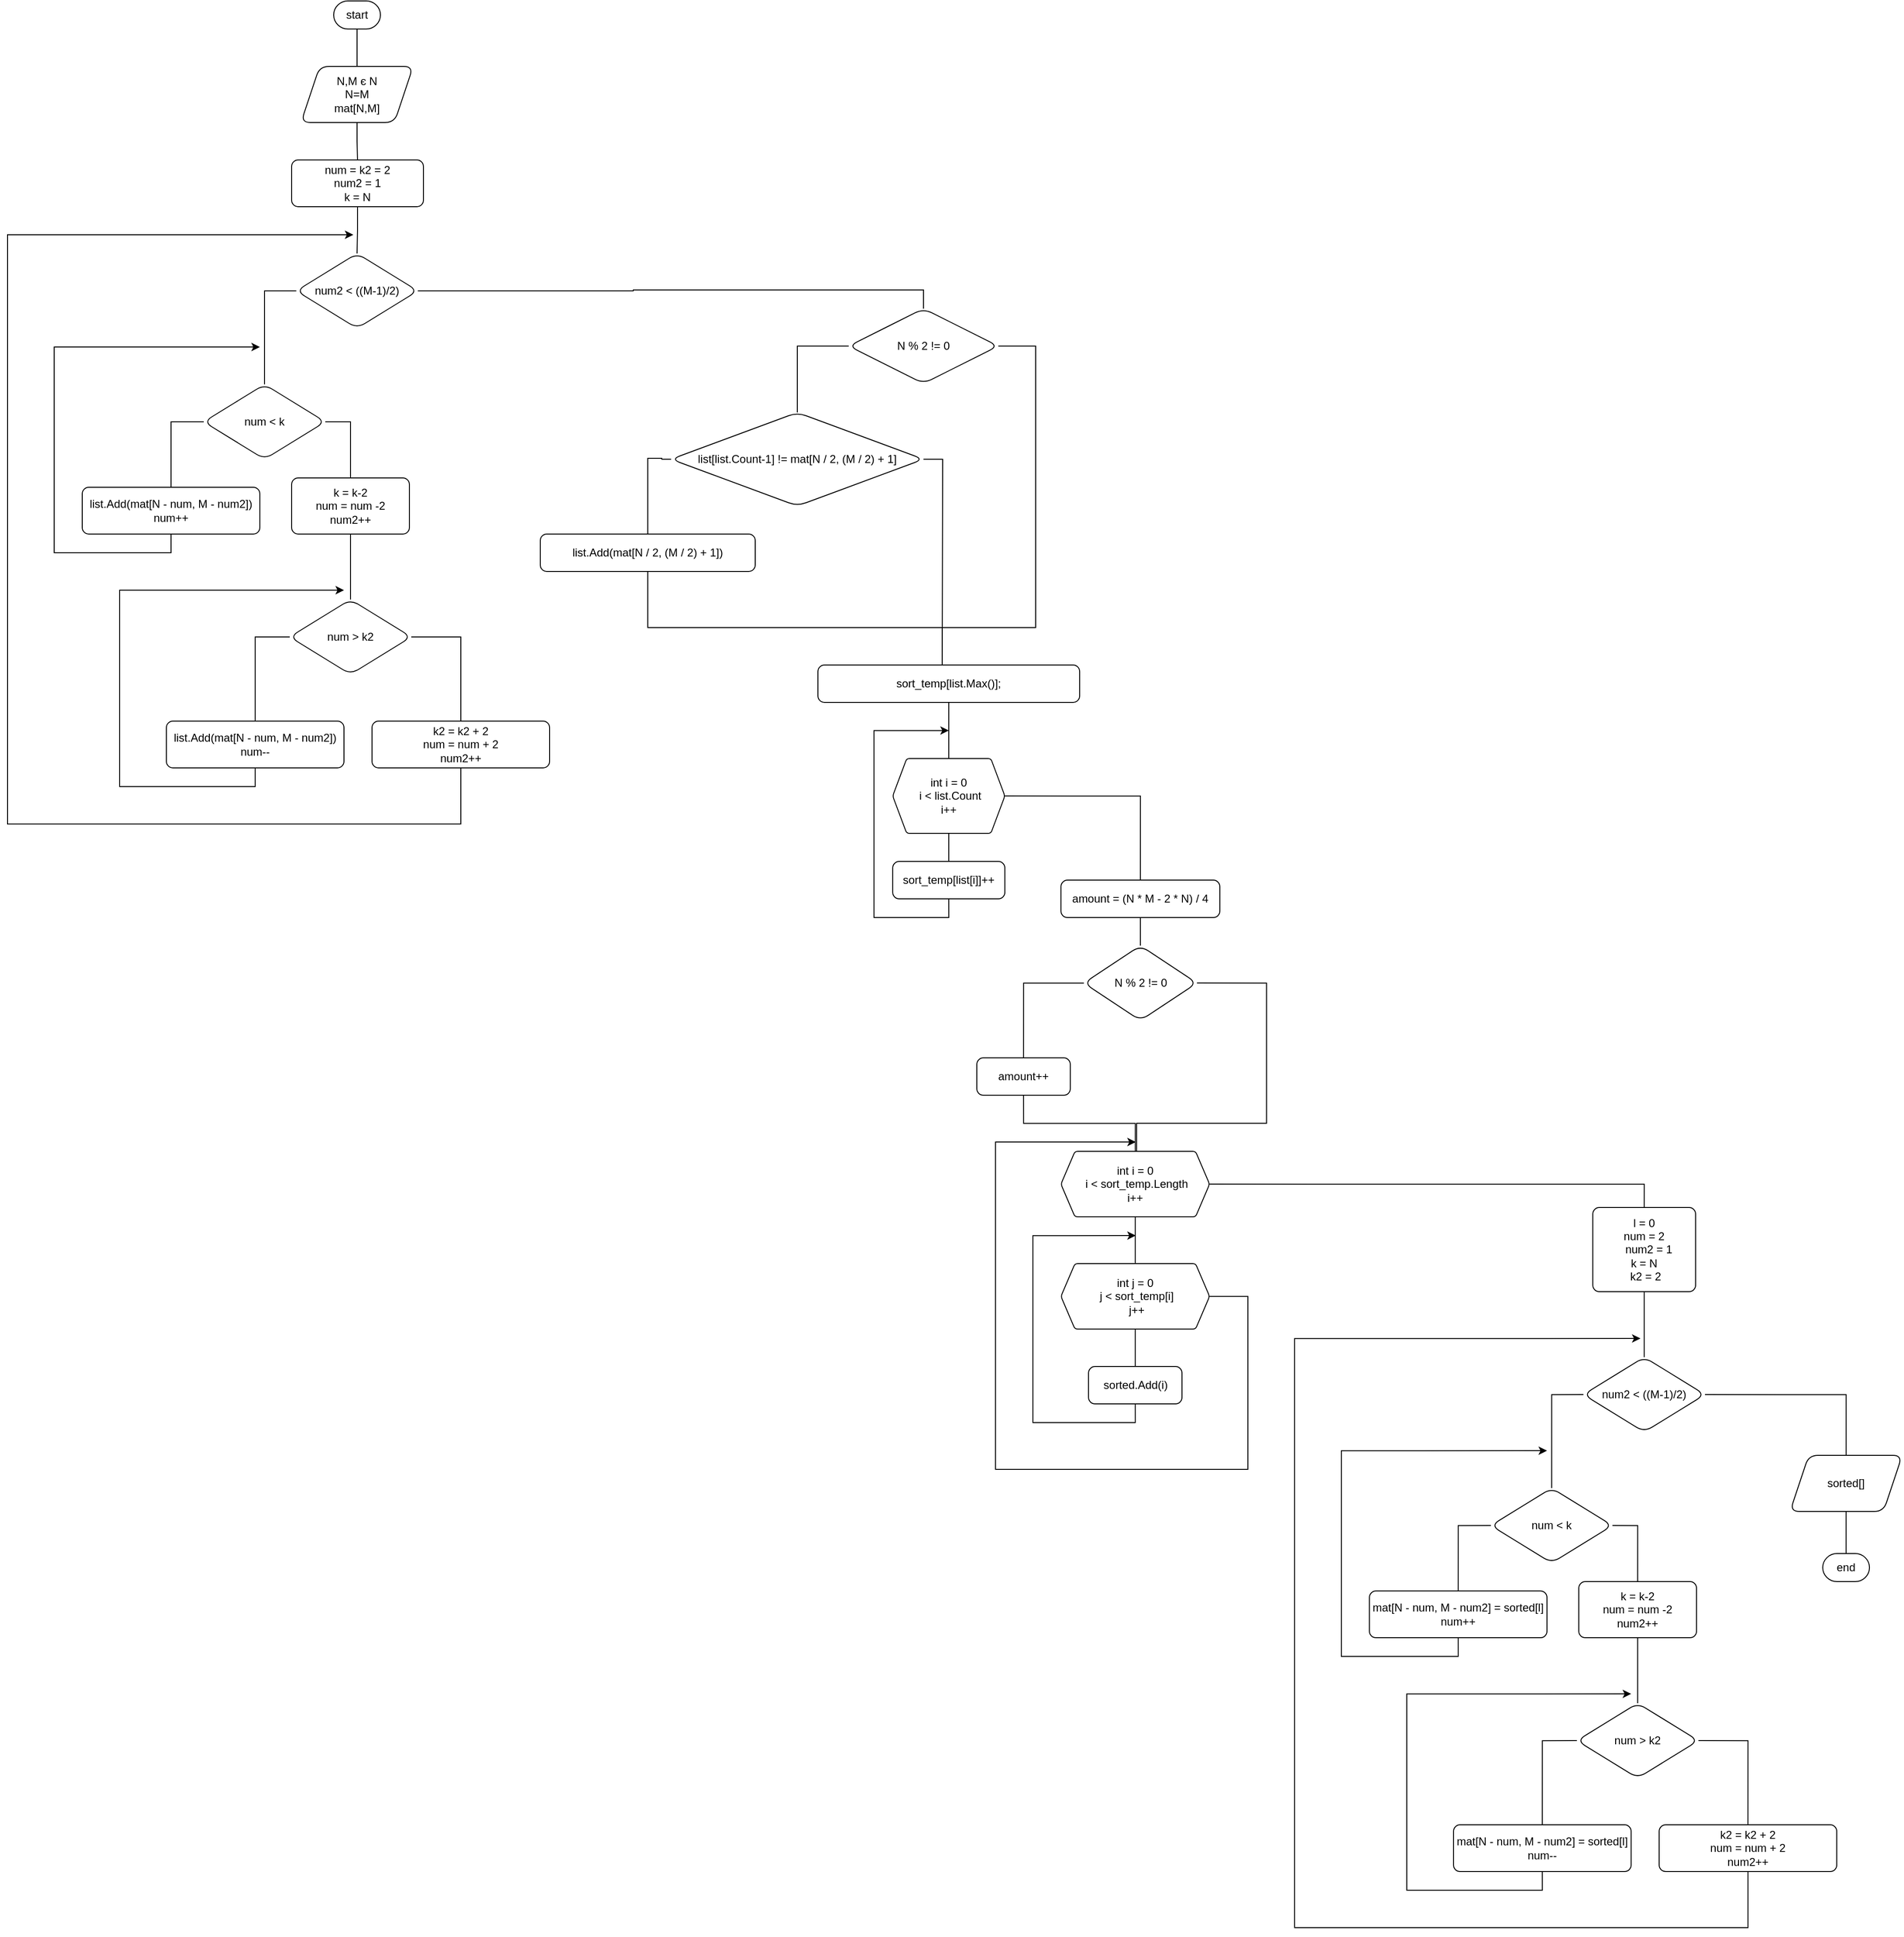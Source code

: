 <mxfile version="15.1.3" type="device"><diagram id="aZUU9N-KMdvWxtUqnVp4" name="Страница 1"><mxGraphModel dx="1673" dy="979" grid="1" gridSize="10" guides="1" tooltips="1" connect="1" arrows="1" fold="1" page="1" pageScale="1" pageWidth="827" pageHeight="1169" math="0" shadow="0"><root><mxCell id="0"/><mxCell id="1" parent="0"/><mxCell id="7MpuofHsv0rM2p-kLiPe-3" style="edgeStyle=orthogonalEdgeStyle;rounded=0;orthogonalLoop=1;jettySize=auto;html=1;exitX=0.5;exitY=1;exitDx=0;exitDy=0;exitPerimeter=0;entryX=0.5;entryY=0;entryDx=0;entryDy=0;endArrow=none;endFill=0;" parent="1" source="7MpuofHsv0rM2p-kLiPe-1" target="7MpuofHsv0rM2p-kLiPe-2" edge="1"><mxGeometry relative="1" as="geometry"/></mxCell><mxCell id="7MpuofHsv0rM2p-kLiPe-1" value="start" style="strokeWidth=1;html=1;shape=mxgraph.flowchart.terminator;whiteSpace=wrap;" parent="1" vertex="1"><mxGeometry x="389" y="150" width="50" height="30" as="geometry"/></mxCell><mxCell id="7MpuofHsv0rM2p-kLiPe-18" style="edgeStyle=orthogonalEdgeStyle;rounded=0;orthogonalLoop=1;jettySize=auto;html=1;exitX=0.5;exitY=1;exitDx=0;exitDy=0;entryX=0.5;entryY=0;entryDx=0;entryDy=0;endArrow=none;endFill=0;" parent="1" source="7MpuofHsv0rM2p-kLiPe-2" target="7MpuofHsv0rM2p-kLiPe-4" edge="1"><mxGeometry relative="1" as="geometry"/></mxCell><mxCell id="7MpuofHsv0rM2p-kLiPe-2" value="N,M є N&lt;br&gt;N=M&lt;br&gt;mat[N,M]" style="shape=parallelogram;perimeter=parallelogramPerimeter;whiteSpace=wrap;html=1;fixedSize=1;strokeWidth=1;rounded=1;" parent="1" vertex="1"><mxGeometry x="354" y="220" width="120" height="60" as="geometry"/></mxCell><mxCell id="7MpuofHsv0rM2p-kLiPe-19" style="edgeStyle=orthogonalEdgeStyle;rounded=0;orthogonalLoop=1;jettySize=auto;html=1;exitX=0.5;exitY=1;exitDx=0;exitDy=0;entryX=0.5;entryY=0;entryDx=0;entryDy=0;endArrow=none;endFill=0;" parent="1" source="7MpuofHsv0rM2p-kLiPe-4" target="7MpuofHsv0rM2p-kLiPe-5" edge="1"><mxGeometry relative="1" as="geometry"/></mxCell><mxCell id="7MpuofHsv0rM2p-kLiPe-4" value="num = k2 = 2&lt;br&gt;num2 = 1&lt;br&gt;k = N" style="rounded=1;whiteSpace=wrap;html=1;absoluteArcSize=1;arcSize=14;strokeWidth=1;" parent="1" vertex="1"><mxGeometry x="344" y="320" width="141" height="50" as="geometry"/></mxCell><mxCell id="7MpuofHsv0rM2p-kLiPe-8" style="edgeStyle=orthogonalEdgeStyle;rounded=0;orthogonalLoop=1;jettySize=auto;html=1;exitX=0;exitY=0.5;exitDx=0;exitDy=0;entryX=0.5;entryY=0;entryDx=0;entryDy=0;endArrow=none;endFill=0;" parent="1" source="7MpuofHsv0rM2p-kLiPe-5" target="7MpuofHsv0rM2p-kLiPe-6" edge="1"><mxGeometry relative="1" as="geometry"/></mxCell><mxCell id="7MpuofHsv0rM2p-kLiPe-24" style="edgeStyle=orthogonalEdgeStyle;rounded=0;orthogonalLoop=1;jettySize=auto;html=1;exitX=1;exitY=0.5;exitDx=0;exitDy=0;entryX=0.5;entryY=0;entryDx=0;entryDy=0;endArrow=none;endFill=0;" parent="1" source="7MpuofHsv0rM2p-kLiPe-5" target="7MpuofHsv0rM2p-kLiPe-23" edge="1"><mxGeometry relative="1" as="geometry"/></mxCell><mxCell id="7MpuofHsv0rM2p-kLiPe-5" value="num2 &amp;lt; ((M-1)/2)" style="rhombus;whiteSpace=wrap;html=1;rounded=1;" parent="1" vertex="1"><mxGeometry x="349" y="420" width="130" height="80" as="geometry"/></mxCell><mxCell id="7MpuofHsv0rM2p-kLiPe-9" style="edgeStyle=orthogonalEdgeStyle;rounded=0;orthogonalLoop=1;jettySize=auto;html=1;exitX=1;exitY=0.5;exitDx=0;exitDy=0;entryX=0.5;entryY=0;entryDx=0;entryDy=0;endArrow=none;endFill=0;" parent="1" source="7MpuofHsv0rM2p-kLiPe-6" target="7MpuofHsv0rM2p-kLiPe-12" edge="1"><mxGeometry relative="1" as="geometry"/></mxCell><mxCell id="7MpuofHsv0rM2p-kLiPe-11" style="edgeStyle=orthogonalEdgeStyle;rounded=0;orthogonalLoop=1;jettySize=auto;html=1;exitX=0;exitY=0.5;exitDx=0;exitDy=0;entryX=0.5;entryY=0;entryDx=0;entryDy=0;endArrow=none;endFill=0;" parent="1" source="7MpuofHsv0rM2p-kLiPe-6" target="7MpuofHsv0rM2p-kLiPe-10" edge="1"><mxGeometry relative="1" as="geometry"/></mxCell><mxCell id="7MpuofHsv0rM2p-kLiPe-6" value="num &amp;lt; k" style="rhombus;whiteSpace=wrap;html=1;rounded=1;" parent="1" vertex="1"><mxGeometry x="250" y="560" width="130" height="80" as="geometry"/></mxCell><mxCell id="7MpuofHsv0rM2p-kLiPe-15" style="edgeStyle=orthogonalEdgeStyle;rounded=0;orthogonalLoop=1;jettySize=auto;html=1;exitX=0;exitY=0.5;exitDx=0;exitDy=0;entryX=0.5;entryY=0;entryDx=0;entryDy=0;endArrow=none;endFill=0;" parent="1" source="7MpuofHsv0rM2p-kLiPe-7" target="7MpuofHsv0rM2p-kLiPe-14" edge="1"><mxGeometry relative="1" as="geometry"/></mxCell><mxCell id="7MpuofHsv0rM2p-kLiPe-17" style="edgeStyle=orthogonalEdgeStyle;rounded=0;orthogonalLoop=1;jettySize=auto;html=1;exitX=1;exitY=0.5;exitDx=0;exitDy=0;entryX=0.5;entryY=0;entryDx=0;entryDy=0;endArrow=none;endFill=0;" parent="1" source="7MpuofHsv0rM2p-kLiPe-7" target="7MpuofHsv0rM2p-kLiPe-16" edge="1"><mxGeometry relative="1" as="geometry"/></mxCell><mxCell id="7MpuofHsv0rM2p-kLiPe-7" value="num &amp;gt; k2" style="rhombus;whiteSpace=wrap;html=1;rounded=1;" parent="1" vertex="1"><mxGeometry x="342" y="790" width="130" height="80" as="geometry"/></mxCell><mxCell id="7MpuofHsv0rM2p-kLiPe-20" style="edgeStyle=orthogonalEdgeStyle;rounded=0;orthogonalLoop=1;jettySize=auto;html=1;exitX=0.5;exitY=1;exitDx=0;exitDy=0;endArrow=classic;endFill=1;" parent="1" source="7MpuofHsv0rM2p-kLiPe-10" edge="1"><mxGeometry relative="1" as="geometry"><mxPoint x="310" y="520" as="targetPoint"/><Array as="points"><mxPoint x="215" y="740"/><mxPoint x="90" y="740"/><mxPoint x="90" y="520"/></Array></mxGeometry></mxCell><mxCell id="7MpuofHsv0rM2p-kLiPe-10" value="list.Add(mat[N - num, M - num2])&lt;br&gt;num++" style="rounded=1;whiteSpace=wrap;html=1;absoluteArcSize=1;arcSize=14;strokeWidth=1;" parent="1" vertex="1"><mxGeometry x="120" y="670" width="190" height="50" as="geometry"/></mxCell><mxCell id="7MpuofHsv0rM2p-kLiPe-13" style="edgeStyle=orthogonalEdgeStyle;rounded=0;orthogonalLoop=1;jettySize=auto;html=1;exitX=0.5;exitY=1;exitDx=0;exitDy=0;entryX=0.5;entryY=0;entryDx=0;entryDy=0;endArrow=none;endFill=0;" parent="1" source="7MpuofHsv0rM2p-kLiPe-12" target="7MpuofHsv0rM2p-kLiPe-7" edge="1"><mxGeometry relative="1" as="geometry"/></mxCell><mxCell id="7MpuofHsv0rM2p-kLiPe-12" value="k = k-2&lt;br&gt;num = num -2&lt;br&gt;num2++" style="rounded=1;whiteSpace=wrap;html=1;absoluteArcSize=1;arcSize=14;strokeWidth=1;" parent="1" vertex="1"><mxGeometry x="344" y="660" width="126" height="60" as="geometry"/></mxCell><mxCell id="7MpuofHsv0rM2p-kLiPe-21" style="edgeStyle=orthogonalEdgeStyle;rounded=0;orthogonalLoop=1;jettySize=auto;html=1;exitX=0.5;exitY=1;exitDx=0;exitDy=0;endArrow=classic;endFill=1;" parent="1" source="7MpuofHsv0rM2p-kLiPe-14" edge="1"><mxGeometry relative="1" as="geometry"><mxPoint x="400" y="780" as="targetPoint"/><Array as="points"><mxPoint x="305" y="990"/><mxPoint x="160" y="990"/><mxPoint x="160" y="780"/></Array></mxGeometry></mxCell><mxCell id="7MpuofHsv0rM2p-kLiPe-14" value="list.Add(mat[N - num, M - num2])&lt;br&gt;num--" style="rounded=1;whiteSpace=wrap;html=1;absoluteArcSize=1;arcSize=14;strokeWidth=1;" parent="1" vertex="1"><mxGeometry x="210" y="920" width="190" height="50" as="geometry"/></mxCell><mxCell id="7MpuofHsv0rM2p-kLiPe-22" style="edgeStyle=orthogonalEdgeStyle;rounded=0;orthogonalLoop=1;jettySize=auto;html=1;endArrow=classic;endFill=1;" parent="1" source="7MpuofHsv0rM2p-kLiPe-16" edge="1"><mxGeometry relative="1" as="geometry"><mxPoint x="410" y="400.0" as="targetPoint"/><Array as="points"><mxPoint x="525" y="1030"/><mxPoint x="40" y="1030"/><mxPoint x="40" y="400"/></Array></mxGeometry></mxCell><mxCell id="7MpuofHsv0rM2p-kLiPe-16" value="k2 = k2 + 2&lt;br&gt;num = num + 2&lt;br&gt;num2++" style="rounded=1;whiteSpace=wrap;html=1;absoluteArcSize=1;arcSize=14;strokeWidth=1;" parent="1" vertex="1"><mxGeometry x="430" y="920" width="190" height="50" as="geometry"/></mxCell><mxCell id="7MpuofHsv0rM2p-kLiPe-26" style="edgeStyle=orthogonalEdgeStyle;rounded=0;orthogonalLoop=1;jettySize=auto;html=1;exitX=0;exitY=0.5;exitDx=0;exitDy=0;entryX=0.5;entryY=0;entryDx=0;entryDy=0;endArrow=none;endFill=0;" parent="1" source="7MpuofHsv0rM2p-kLiPe-23" target="7MpuofHsv0rM2p-kLiPe-25" edge="1"><mxGeometry relative="1" as="geometry"/></mxCell><mxCell id="7MpuofHsv0rM2p-kLiPe-30" style="edgeStyle=orthogonalEdgeStyle;rounded=0;orthogonalLoop=1;jettySize=auto;html=1;entryX=0.5;entryY=0;entryDx=0;entryDy=0;endArrow=none;endFill=0;" parent="1" source="7MpuofHsv0rM2p-kLiPe-23" edge="1"><mxGeometry relative="1" as="geometry"><mxPoint x="1040" y="870" as="targetPoint"/><Array as="points"><mxPoint x="1140" y="519"/><mxPoint x="1140" y="820"/><mxPoint x="1040" y="820"/></Array></mxGeometry></mxCell><mxCell id="7MpuofHsv0rM2p-kLiPe-23" value="N % 2 != 0" style="rhombus;whiteSpace=wrap;html=1;rounded=1;" parent="1" vertex="1"><mxGeometry x="940" y="479" width="160" height="80" as="geometry"/></mxCell><mxCell id="7MpuofHsv0rM2p-kLiPe-28" style="edgeStyle=orthogonalEdgeStyle;rounded=0;orthogonalLoop=1;jettySize=auto;html=1;entryX=0.5;entryY=0;entryDx=0;entryDy=0;endArrow=none;endFill=0;exitX=0;exitY=0.5;exitDx=0;exitDy=0;" parent="1" source="7MpuofHsv0rM2p-kLiPe-25" target="7MpuofHsv0rM2p-kLiPe-27" edge="1"><mxGeometry relative="1" as="geometry"><Array as="points"><mxPoint x="740" y="639"/><mxPoint x="725" y="639"/></Array></mxGeometry></mxCell><mxCell id="7MpuofHsv0rM2p-kLiPe-32" style="edgeStyle=orthogonalEdgeStyle;rounded=0;orthogonalLoop=1;jettySize=auto;html=1;exitX=1;exitY=0.5;exitDx=0;exitDy=0;entryX=0.5;entryY=0;entryDx=0;entryDy=0;endArrow=none;endFill=0;" parent="1" source="7MpuofHsv0rM2p-kLiPe-25" edge="1"><mxGeometry relative="1" as="geometry"><mxPoint x="1040" y="870" as="targetPoint"/></mxGeometry></mxCell><mxCell id="7MpuofHsv0rM2p-kLiPe-25" value="list[list.Count-1] != mat[N / 2, (M / 2) + 1]" style="rhombus;whiteSpace=wrap;html=1;rounded=1;" parent="1" vertex="1"><mxGeometry x="750" y="590" width="270" height="100" as="geometry"/></mxCell><mxCell id="7MpuofHsv0rM2p-kLiPe-31" style="edgeStyle=orthogonalEdgeStyle;rounded=0;orthogonalLoop=1;jettySize=auto;html=1;exitX=0.5;exitY=1;exitDx=0;exitDy=0;entryX=0.5;entryY=0;entryDx=0;entryDy=0;endArrow=none;endFill=0;" parent="1" source="7MpuofHsv0rM2p-kLiPe-27" edge="1" target="rK9cz3CAbhkQtpLwbTmE-1"><mxGeometry relative="1" as="geometry"><mxPoint x="1040" y="870" as="targetPoint"/><Array as="points"><mxPoint x="725" y="820"/><mxPoint x="1040" y="820"/><mxPoint x="1040" y="870"/></Array></mxGeometry></mxCell><mxCell id="7MpuofHsv0rM2p-kLiPe-27" value="list.Add(mat[N / 2, (M / 2) + 1])" style="rounded=1;whiteSpace=wrap;html=1;absoluteArcSize=1;arcSize=14;strokeWidth=1;" parent="1" vertex="1"><mxGeometry x="610" y="720" width="230" height="40" as="geometry"/></mxCell><mxCell id="7MpuofHsv0rM2p-kLiPe-35" style="edgeStyle=orthogonalEdgeStyle;rounded=0;orthogonalLoop=1;jettySize=auto;html=1;exitX=0.5;exitY=1;exitDx=0;exitDy=0;entryX=0.5;entryY=0;entryDx=0;entryDy=0;endArrow=none;endFill=0;" parent="1" source="7MpuofHsv0rM2p-kLiPe-33" target="7MpuofHsv0rM2p-kLiPe-34" edge="1"><mxGeometry relative="1" as="geometry"/></mxCell><mxCell id="7MpuofHsv0rM2p-kLiPe-38" style="edgeStyle=orthogonalEdgeStyle;rounded=0;orthogonalLoop=1;jettySize=auto;html=1;exitX=1;exitY=0.5;exitDx=0;exitDy=0;entryX=0.5;entryY=0;entryDx=0;entryDy=0;endArrow=none;endFill=0;" parent="1" source="7MpuofHsv0rM2p-kLiPe-33" target="7MpuofHsv0rM2p-kLiPe-37" edge="1"><mxGeometry relative="1" as="geometry"/></mxCell><mxCell id="7MpuofHsv0rM2p-kLiPe-33" value="int i = 0&lt;br&gt;&amp;nbsp;i &amp;lt; list.Count&lt;br&gt;i++" style="shape=hexagon;perimeter=hexagonPerimeter2;whiteSpace=wrap;html=1;fixedSize=1;size=15;rounded=1;arcSize=6;" parent="1" vertex="1"><mxGeometry x="987.06" y="960.06" width="120" height="80" as="geometry"/></mxCell><mxCell id="7MpuofHsv0rM2p-kLiPe-36" style="edgeStyle=orthogonalEdgeStyle;rounded=0;orthogonalLoop=1;jettySize=auto;html=1;exitX=0.5;exitY=1;exitDx=0;exitDy=0;endArrow=classic;endFill=1;" parent="1" source="7MpuofHsv0rM2p-kLiPe-34" edge="1"><mxGeometry relative="1" as="geometry"><mxPoint x="1047.06" y="930.06" as="targetPoint"/><Array as="points"><mxPoint x="1047.06" y="1130.06"/><mxPoint x="967.06" y="1130.06"/><mxPoint x="967.06" y="930.06"/></Array></mxGeometry></mxCell><mxCell id="7MpuofHsv0rM2p-kLiPe-34" value="sort_temp[list[i]]++" style="rounded=1;whiteSpace=wrap;html=1;absoluteArcSize=1;arcSize=14;strokeWidth=1;" parent="1" vertex="1"><mxGeometry x="987.06" y="1070.06" width="120" height="40" as="geometry"/></mxCell><mxCell id="7MpuofHsv0rM2p-kLiPe-40" style="edgeStyle=orthogonalEdgeStyle;rounded=0;orthogonalLoop=1;jettySize=auto;html=1;exitX=0.5;exitY=1;exitDx=0;exitDy=0;entryX=0.5;entryY=0;entryDx=0;entryDy=0;endArrow=none;endFill=0;" parent="1" source="7MpuofHsv0rM2p-kLiPe-37" target="7MpuofHsv0rM2p-kLiPe-39" edge="1"><mxGeometry relative="1" as="geometry"/></mxCell><mxCell id="7MpuofHsv0rM2p-kLiPe-37" value="amount = (N * M - 2 * N) / 4" style="rounded=1;whiteSpace=wrap;html=1;absoluteArcSize=1;arcSize=14;strokeWidth=1;" parent="1" vertex="1"><mxGeometry x="1167.06" y="1090.06" width="170" height="40" as="geometry"/></mxCell><mxCell id="7MpuofHsv0rM2p-kLiPe-42" style="edgeStyle=orthogonalEdgeStyle;rounded=0;orthogonalLoop=1;jettySize=auto;html=1;entryX=0.5;entryY=0;entryDx=0;entryDy=0;endArrow=none;endFill=0;" parent="1" source="7MpuofHsv0rM2p-kLiPe-39" target="7MpuofHsv0rM2p-kLiPe-41" edge="1"><mxGeometry relative="1" as="geometry"/></mxCell><mxCell id="7MpuofHsv0rM2p-kLiPe-45" style="edgeStyle=orthogonalEdgeStyle;rounded=0;orthogonalLoop=1;jettySize=auto;html=1;exitX=1;exitY=0.5;exitDx=0;exitDy=0;entryX=0.5;entryY=0;entryDx=0;entryDy=0;endArrow=none;endFill=0;" parent="1" source="7MpuofHsv0rM2p-kLiPe-39" target="7MpuofHsv0rM2p-kLiPe-43" edge="1"><mxGeometry relative="1" as="geometry"><Array as="points"><mxPoint x="1387.06" y="1200.06"/><mxPoint x="1387.06" y="1350.06"/><mxPoint x="1248.06" y="1350.06"/><mxPoint x="1248.06" y="1380.06"/></Array></mxGeometry></mxCell><mxCell id="7MpuofHsv0rM2p-kLiPe-39" value="N % 2 != 0" style="rhombus;whiteSpace=wrap;html=1;rounded=1;" parent="1" vertex="1"><mxGeometry x="1191.56" y="1160.06" width="121" height="80" as="geometry"/></mxCell><mxCell id="7MpuofHsv0rM2p-kLiPe-44" style="edgeStyle=orthogonalEdgeStyle;rounded=0;orthogonalLoop=1;jettySize=auto;html=1;exitX=0.5;exitY=1;exitDx=0;exitDy=0;entryX=0.5;entryY=0;entryDx=0;entryDy=0;endArrow=none;endFill=0;" parent="1" source="7MpuofHsv0rM2p-kLiPe-41" target="7MpuofHsv0rM2p-kLiPe-43" edge="1"><mxGeometry relative="1" as="geometry"/></mxCell><mxCell id="7MpuofHsv0rM2p-kLiPe-41" value="amount++" style="rounded=1;whiteSpace=wrap;html=1;absoluteArcSize=1;arcSize=14;strokeWidth=1;" parent="1" vertex="1"><mxGeometry x="1077.06" y="1280.06" width="100" height="40" as="geometry"/></mxCell><mxCell id="7MpuofHsv0rM2p-kLiPe-47" style="edgeStyle=orthogonalEdgeStyle;rounded=0;orthogonalLoop=1;jettySize=auto;html=1;exitX=0.5;exitY=1;exitDx=0;exitDy=0;entryX=0.5;entryY=0;entryDx=0;entryDy=0;endArrow=none;endFill=0;" parent="1" source="7MpuofHsv0rM2p-kLiPe-43" target="7MpuofHsv0rM2p-kLiPe-46" edge="1"><mxGeometry relative="1" as="geometry"/></mxCell><mxCell id="7MpuofHsv0rM2p-kLiPe-54" style="edgeStyle=orthogonalEdgeStyle;rounded=0;orthogonalLoop=1;jettySize=auto;html=1;exitX=1;exitY=0.5;exitDx=0;exitDy=0;entryX=0.5;entryY=0;entryDx=0;entryDy=0;endArrow=none;endFill=0;" parent="1" source="7MpuofHsv0rM2p-kLiPe-43" target="7MpuofHsv0rM2p-kLiPe-53" edge="1"><mxGeometry relative="1" as="geometry"/></mxCell><mxCell id="7MpuofHsv0rM2p-kLiPe-43" value="int i = 0&lt;br&gt;&amp;nbsp;i &amp;lt; sort_temp.Length&lt;br&gt;i++" style="shape=hexagon;perimeter=hexagonPerimeter2;whiteSpace=wrap;html=1;fixedSize=1;size=15;rounded=1;arcSize=6;" parent="1" vertex="1"><mxGeometry x="1167.06" y="1380.06" width="159" height="70" as="geometry"/></mxCell><mxCell id="7MpuofHsv0rM2p-kLiPe-49" style="edgeStyle=orthogonalEdgeStyle;rounded=0;orthogonalLoop=1;jettySize=auto;html=1;exitX=0.5;exitY=1;exitDx=0;exitDy=0;entryX=0.5;entryY=0;entryDx=0;entryDy=0;endArrow=none;endFill=0;" parent="1" source="7MpuofHsv0rM2p-kLiPe-46" target="7MpuofHsv0rM2p-kLiPe-48" edge="1"><mxGeometry relative="1" as="geometry"/></mxCell><mxCell id="7MpuofHsv0rM2p-kLiPe-51" style="edgeStyle=orthogonalEdgeStyle;rounded=0;orthogonalLoop=1;jettySize=auto;html=1;endArrow=classic;endFill=1;" parent="1" source="7MpuofHsv0rM2p-kLiPe-46" edge="1"><mxGeometry relative="1" as="geometry"><mxPoint x="1247.06" y="1370.06" as="targetPoint"/><Array as="points"><mxPoint x="1367.06" y="1535.06"/><mxPoint x="1367.06" y="1720.06"/><mxPoint x="1097.06" y="1720.06"/><mxPoint x="1097.06" y="1370.06"/><mxPoint x="1247.06" y="1370.06"/></Array></mxGeometry></mxCell><mxCell id="7MpuofHsv0rM2p-kLiPe-46" value="int j = 0&lt;br&gt;&amp;nbsp;j &amp;lt; sort_temp[i]&lt;br&gt;&amp;nbsp;j++" style="shape=hexagon;perimeter=hexagonPerimeter2;whiteSpace=wrap;html=1;fixedSize=1;size=15;rounded=1;arcSize=6;" parent="1" vertex="1"><mxGeometry x="1167.06" y="1500.06" width="159" height="70" as="geometry"/></mxCell><mxCell id="7MpuofHsv0rM2p-kLiPe-52" style="edgeStyle=orthogonalEdgeStyle;rounded=0;orthogonalLoop=1;jettySize=auto;html=1;exitX=0.5;exitY=1;exitDx=0;exitDy=0;endArrow=classic;endFill=1;" parent="1" source="7MpuofHsv0rM2p-kLiPe-48" edge="1"><mxGeometry relative="1" as="geometry"><mxPoint x="1247.06" y="1470.06" as="targetPoint"/><Array as="points"><mxPoint x="1247.06" y="1670.06"/><mxPoint x="1137.06" y="1670.06"/><mxPoint x="1137.06" y="1470.06"/></Array></mxGeometry></mxCell><mxCell id="7MpuofHsv0rM2p-kLiPe-48" value="sorted.Add(i)" style="rounded=1;whiteSpace=wrap;html=1;absoluteArcSize=1;arcSize=14;strokeWidth=1;" parent="1" vertex="1"><mxGeometry x="1196.56" y="1610.06" width="100" height="40" as="geometry"/></mxCell><mxCell id="7MpuofHsv0rM2p-kLiPe-71" style="edgeStyle=orthogonalEdgeStyle;rounded=0;orthogonalLoop=1;jettySize=auto;html=1;exitX=0.5;exitY=1;exitDx=0;exitDy=0;entryX=0.5;entryY=0;entryDx=0;entryDy=0;endArrow=none;endFill=0;" parent="1" source="7MpuofHsv0rM2p-kLiPe-53" target="7MpuofHsv0rM2p-kLiPe-56" edge="1"><mxGeometry relative="1" as="geometry"/></mxCell><mxCell id="7MpuofHsv0rM2p-kLiPe-53" value="&lt;div&gt;l = 0&lt;/div&gt;&lt;div&gt;&lt;span&gt;num = 2&lt;/span&gt;&lt;/div&gt;&lt;div&gt;&amp;nbsp; &amp;nbsp;num2 = 1&lt;/div&gt;&lt;div&gt;&lt;span&gt;k = N&lt;/span&gt;&lt;/div&gt;&lt;div&gt;&amp;nbsp;k2 = 2&lt;/div&gt;" style="rounded=1;whiteSpace=wrap;html=1;absoluteArcSize=1;arcSize=14;strokeWidth=1;" parent="1" vertex="1"><mxGeometry x="1736.06" y="1440.06" width="110" height="90" as="geometry"/></mxCell><mxCell id="7MpuofHsv0rM2p-kLiPe-55" style="edgeStyle=orthogonalEdgeStyle;rounded=0;orthogonalLoop=1;jettySize=auto;html=1;exitX=0;exitY=0.5;exitDx=0;exitDy=0;entryX=0.5;entryY=0;entryDx=0;entryDy=0;endArrow=none;endFill=0;" parent="1" source="7MpuofHsv0rM2p-kLiPe-56" target="7MpuofHsv0rM2p-kLiPe-59" edge="1"><mxGeometry relative="1" as="geometry"/></mxCell><mxCell id="7MpuofHsv0rM2p-kLiPe-73" style="edgeStyle=orthogonalEdgeStyle;rounded=0;orthogonalLoop=1;jettySize=auto;html=1;exitX=1;exitY=0.5;exitDx=0;exitDy=0;endArrow=none;endFill=0;" parent="1" source="7MpuofHsv0rM2p-kLiPe-56" target="7MpuofHsv0rM2p-kLiPe-74" edge="1"><mxGeometry relative="1" as="geometry"><mxPoint x="2047.06" y="1680.06" as="targetPoint"/></mxGeometry></mxCell><mxCell id="7MpuofHsv0rM2p-kLiPe-56" value="num2 &amp;lt; ((M-1)/2)" style="rhombus;whiteSpace=wrap;html=1;rounded=1;" parent="1" vertex="1"><mxGeometry x="1726.06" y="1600.06" width="130" height="80" as="geometry"/></mxCell><mxCell id="7MpuofHsv0rM2p-kLiPe-57" style="edgeStyle=orthogonalEdgeStyle;rounded=0;orthogonalLoop=1;jettySize=auto;html=1;exitX=1;exitY=0.5;exitDx=0;exitDy=0;entryX=0.5;entryY=0;entryDx=0;entryDy=0;endArrow=none;endFill=0;" parent="1" source="7MpuofHsv0rM2p-kLiPe-59" target="7MpuofHsv0rM2p-kLiPe-66" edge="1"><mxGeometry relative="1" as="geometry"/></mxCell><mxCell id="7MpuofHsv0rM2p-kLiPe-58" style="edgeStyle=orthogonalEdgeStyle;rounded=0;orthogonalLoop=1;jettySize=auto;html=1;exitX=0;exitY=0.5;exitDx=0;exitDy=0;entryX=0.5;entryY=0;entryDx=0;entryDy=0;endArrow=none;endFill=0;" parent="1" source="7MpuofHsv0rM2p-kLiPe-59" target="7MpuofHsv0rM2p-kLiPe-64" edge="1"><mxGeometry relative="1" as="geometry"/></mxCell><mxCell id="7MpuofHsv0rM2p-kLiPe-59" value="num &amp;lt; k" style="rhombus;whiteSpace=wrap;html=1;rounded=1;" parent="1" vertex="1"><mxGeometry x="1627.06" y="1740.06" width="130" height="80" as="geometry"/></mxCell><mxCell id="7MpuofHsv0rM2p-kLiPe-60" style="edgeStyle=orthogonalEdgeStyle;rounded=0;orthogonalLoop=1;jettySize=auto;html=1;exitX=0;exitY=0.5;exitDx=0;exitDy=0;entryX=0.5;entryY=0;entryDx=0;entryDy=0;endArrow=none;endFill=0;" parent="1" source="7MpuofHsv0rM2p-kLiPe-62" target="7MpuofHsv0rM2p-kLiPe-68" edge="1"><mxGeometry relative="1" as="geometry"/></mxCell><mxCell id="7MpuofHsv0rM2p-kLiPe-61" style="edgeStyle=orthogonalEdgeStyle;rounded=0;orthogonalLoop=1;jettySize=auto;html=1;exitX=1;exitY=0.5;exitDx=0;exitDy=0;entryX=0.5;entryY=0;entryDx=0;entryDy=0;endArrow=none;endFill=0;" parent="1" source="7MpuofHsv0rM2p-kLiPe-62" target="7MpuofHsv0rM2p-kLiPe-70" edge="1"><mxGeometry relative="1" as="geometry"/></mxCell><mxCell id="7MpuofHsv0rM2p-kLiPe-62" value="num &amp;gt; k2" style="rhombus;whiteSpace=wrap;html=1;rounded=1;" parent="1" vertex="1"><mxGeometry x="1719.06" y="1970.06" width="130" height="80" as="geometry"/></mxCell><mxCell id="7MpuofHsv0rM2p-kLiPe-63" style="edgeStyle=orthogonalEdgeStyle;rounded=0;orthogonalLoop=1;jettySize=auto;html=1;exitX=0.5;exitY=1;exitDx=0;exitDy=0;endArrow=classic;endFill=1;" parent="1" source="7MpuofHsv0rM2p-kLiPe-64" edge="1"><mxGeometry relative="1" as="geometry"><mxPoint x="1687.06" y="1700.06" as="targetPoint"/><Array as="points"><mxPoint x="1592.06" y="1920.06"/><mxPoint x="1467.06" y="1920.06"/><mxPoint x="1467.06" y="1700.06"/></Array></mxGeometry></mxCell><mxCell id="7MpuofHsv0rM2p-kLiPe-64" value="mat[N - num, M - num2] = sorted[l]&lt;br&gt;num++" style="rounded=1;whiteSpace=wrap;html=1;absoluteArcSize=1;arcSize=14;strokeWidth=1;" parent="1" vertex="1"><mxGeometry x="1497.06" y="1850.06" width="190" height="50" as="geometry"/></mxCell><mxCell id="7MpuofHsv0rM2p-kLiPe-65" style="edgeStyle=orthogonalEdgeStyle;rounded=0;orthogonalLoop=1;jettySize=auto;html=1;exitX=0.5;exitY=1;exitDx=0;exitDy=0;entryX=0.5;entryY=0;entryDx=0;entryDy=0;endArrow=none;endFill=0;" parent="1" source="7MpuofHsv0rM2p-kLiPe-66" target="7MpuofHsv0rM2p-kLiPe-62" edge="1"><mxGeometry relative="1" as="geometry"/></mxCell><mxCell id="7MpuofHsv0rM2p-kLiPe-66" value="k = k-2&lt;br&gt;num = num -2&lt;br&gt;num2++" style="rounded=1;whiteSpace=wrap;html=1;absoluteArcSize=1;arcSize=14;strokeWidth=1;" parent="1" vertex="1"><mxGeometry x="1721.06" y="1840.06" width="126" height="60" as="geometry"/></mxCell><mxCell id="7MpuofHsv0rM2p-kLiPe-67" style="edgeStyle=orthogonalEdgeStyle;rounded=0;orthogonalLoop=1;jettySize=auto;html=1;exitX=0.5;exitY=1;exitDx=0;exitDy=0;endArrow=classic;endFill=1;" parent="1" source="7MpuofHsv0rM2p-kLiPe-68" edge="1"><mxGeometry relative="1" as="geometry"><mxPoint x="1777.06" y="1960.06" as="targetPoint"/><Array as="points"><mxPoint x="1682.06" y="2170.06"/><mxPoint x="1537.06" y="2170.06"/><mxPoint x="1537.06" y="1960.06"/></Array></mxGeometry></mxCell><mxCell id="7MpuofHsv0rM2p-kLiPe-68" value="mat[N - num, M - num2] = sorted[l]&lt;br&gt;num--" style="rounded=1;whiteSpace=wrap;html=1;absoluteArcSize=1;arcSize=14;strokeWidth=1;" parent="1" vertex="1"><mxGeometry x="1587.06" y="2100.06" width="190" height="50" as="geometry"/></mxCell><mxCell id="7MpuofHsv0rM2p-kLiPe-69" style="edgeStyle=orthogonalEdgeStyle;rounded=0;orthogonalLoop=1;jettySize=auto;html=1;endArrow=classic;endFill=1;" parent="1" source="7MpuofHsv0rM2p-kLiPe-70" edge="1"><mxGeometry relative="1" as="geometry"><mxPoint x="1787.06" y="1580.06" as="targetPoint"/><Array as="points"><mxPoint x="1902.06" y="2210.06"/><mxPoint x="1417.06" y="2210.06"/><mxPoint x="1417.06" y="1580.06"/></Array></mxGeometry></mxCell><mxCell id="7MpuofHsv0rM2p-kLiPe-70" value="k2 = k2 + 2&lt;br&gt;num = num + 2&lt;br&gt;num2++" style="rounded=1;whiteSpace=wrap;html=1;absoluteArcSize=1;arcSize=14;strokeWidth=1;" parent="1" vertex="1"><mxGeometry x="1807.06" y="2100.06" width="190" height="50" as="geometry"/></mxCell><mxCell id="7MpuofHsv0rM2p-kLiPe-72" value="end" style="strokeWidth=1;html=1;shape=mxgraph.flowchart.terminator;whiteSpace=wrap;" parent="1" vertex="1"><mxGeometry x="1982.06" y="1810.06" width="50" height="30" as="geometry"/></mxCell><mxCell id="7MpuofHsv0rM2p-kLiPe-75" style="edgeStyle=orthogonalEdgeStyle;rounded=0;orthogonalLoop=1;jettySize=auto;html=1;exitX=0.5;exitY=1;exitDx=0;exitDy=0;entryX=0.5;entryY=0;entryDx=0;entryDy=0;entryPerimeter=0;endArrow=none;endFill=0;" parent="1" source="7MpuofHsv0rM2p-kLiPe-74" target="7MpuofHsv0rM2p-kLiPe-72" edge="1"><mxGeometry relative="1" as="geometry"/></mxCell><mxCell id="7MpuofHsv0rM2p-kLiPe-74" value="sorted[]" style="shape=parallelogram;perimeter=parallelogramPerimeter;whiteSpace=wrap;html=1;fixedSize=1;strokeWidth=1;rounded=1;" parent="1" vertex="1"><mxGeometry x="1947.06" y="1705.06" width="120" height="60" as="geometry"/></mxCell><mxCell id="rK9cz3CAbhkQtpLwbTmE-2" style="edgeStyle=orthogonalEdgeStyle;rounded=0;orthogonalLoop=1;jettySize=auto;html=1;exitX=0.5;exitY=1;exitDx=0;exitDy=0;entryX=0.5;entryY=0;entryDx=0;entryDy=0;endArrow=none;endFill=0;" edge="1" parent="1" source="rK9cz3CAbhkQtpLwbTmE-1" target="7MpuofHsv0rM2p-kLiPe-33"><mxGeometry relative="1" as="geometry"/></mxCell><mxCell id="rK9cz3CAbhkQtpLwbTmE-1" value="sort_temp[list.Max()];" style="rounded=1;whiteSpace=wrap;html=1;absoluteArcSize=1;arcSize=14;strokeWidth=1;" vertex="1" parent="1"><mxGeometry x="907.06" y="860" width="280" height="40" as="geometry"/></mxCell></root></mxGraphModel></diagram></mxfile>
